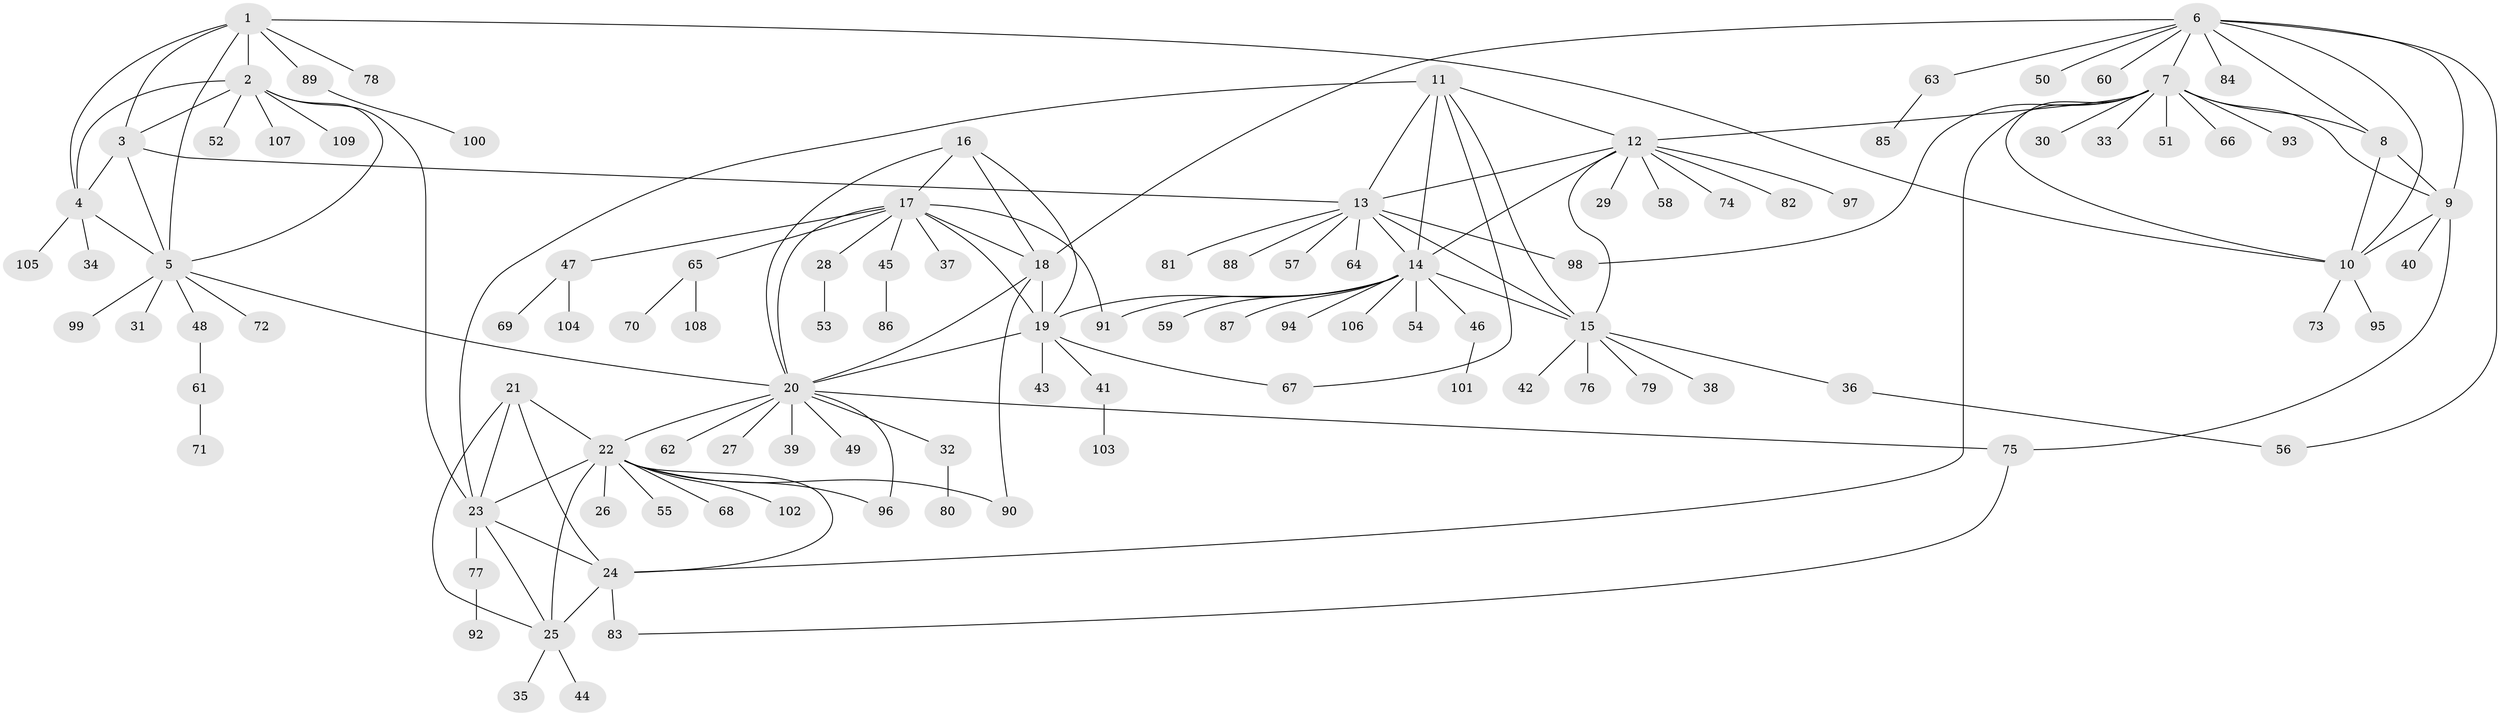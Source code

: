 // Generated by graph-tools (version 1.1) at 2025/11/02/27/25 16:11:33]
// undirected, 109 vertices, 152 edges
graph export_dot {
graph [start="1"]
  node [color=gray90,style=filled];
  1;
  2;
  3;
  4;
  5;
  6;
  7;
  8;
  9;
  10;
  11;
  12;
  13;
  14;
  15;
  16;
  17;
  18;
  19;
  20;
  21;
  22;
  23;
  24;
  25;
  26;
  27;
  28;
  29;
  30;
  31;
  32;
  33;
  34;
  35;
  36;
  37;
  38;
  39;
  40;
  41;
  42;
  43;
  44;
  45;
  46;
  47;
  48;
  49;
  50;
  51;
  52;
  53;
  54;
  55;
  56;
  57;
  58;
  59;
  60;
  61;
  62;
  63;
  64;
  65;
  66;
  67;
  68;
  69;
  70;
  71;
  72;
  73;
  74;
  75;
  76;
  77;
  78;
  79;
  80;
  81;
  82;
  83;
  84;
  85;
  86;
  87;
  88;
  89;
  90;
  91;
  92;
  93;
  94;
  95;
  96;
  97;
  98;
  99;
  100;
  101;
  102;
  103;
  104;
  105;
  106;
  107;
  108;
  109;
  1 -- 2;
  1 -- 3;
  1 -- 4;
  1 -- 5;
  1 -- 10;
  1 -- 78;
  1 -- 89;
  2 -- 3;
  2 -- 4;
  2 -- 5;
  2 -- 23;
  2 -- 52;
  2 -- 107;
  2 -- 109;
  3 -- 4;
  3 -- 5;
  3 -- 13;
  4 -- 5;
  4 -- 34;
  4 -- 105;
  5 -- 20;
  5 -- 31;
  5 -- 48;
  5 -- 72;
  5 -- 99;
  6 -- 7;
  6 -- 8;
  6 -- 9;
  6 -- 10;
  6 -- 18;
  6 -- 50;
  6 -- 56;
  6 -- 60;
  6 -- 63;
  6 -- 84;
  7 -- 8;
  7 -- 9;
  7 -- 10;
  7 -- 12;
  7 -- 24;
  7 -- 30;
  7 -- 33;
  7 -- 51;
  7 -- 66;
  7 -- 93;
  7 -- 98;
  8 -- 9;
  8 -- 10;
  9 -- 10;
  9 -- 40;
  9 -- 75;
  10 -- 73;
  10 -- 95;
  11 -- 12;
  11 -- 13;
  11 -- 14;
  11 -- 15;
  11 -- 23;
  11 -- 67;
  12 -- 13;
  12 -- 14;
  12 -- 15;
  12 -- 29;
  12 -- 58;
  12 -- 74;
  12 -- 82;
  12 -- 97;
  13 -- 14;
  13 -- 15;
  13 -- 57;
  13 -- 64;
  13 -- 81;
  13 -- 88;
  13 -- 98;
  14 -- 15;
  14 -- 19;
  14 -- 46;
  14 -- 54;
  14 -- 59;
  14 -- 87;
  14 -- 91;
  14 -- 94;
  14 -- 106;
  15 -- 36;
  15 -- 38;
  15 -- 42;
  15 -- 76;
  15 -- 79;
  16 -- 17;
  16 -- 18;
  16 -- 19;
  16 -- 20;
  17 -- 18;
  17 -- 19;
  17 -- 20;
  17 -- 28;
  17 -- 37;
  17 -- 45;
  17 -- 47;
  17 -- 65;
  17 -- 91;
  18 -- 19;
  18 -- 20;
  18 -- 90;
  19 -- 20;
  19 -- 41;
  19 -- 43;
  19 -- 67;
  20 -- 22;
  20 -- 27;
  20 -- 32;
  20 -- 39;
  20 -- 49;
  20 -- 62;
  20 -- 75;
  20 -- 96;
  21 -- 22;
  21 -- 23;
  21 -- 24;
  21 -- 25;
  22 -- 23;
  22 -- 24;
  22 -- 25;
  22 -- 26;
  22 -- 55;
  22 -- 68;
  22 -- 90;
  22 -- 96;
  22 -- 102;
  23 -- 24;
  23 -- 25;
  23 -- 77;
  24 -- 25;
  24 -- 83;
  25 -- 35;
  25 -- 44;
  28 -- 53;
  32 -- 80;
  36 -- 56;
  41 -- 103;
  45 -- 86;
  46 -- 101;
  47 -- 69;
  47 -- 104;
  48 -- 61;
  61 -- 71;
  63 -- 85;
  65 -- 70;
  65 -- 108;
  75 -- 83;
  77 -- 92;
  89 -- 100;
}
